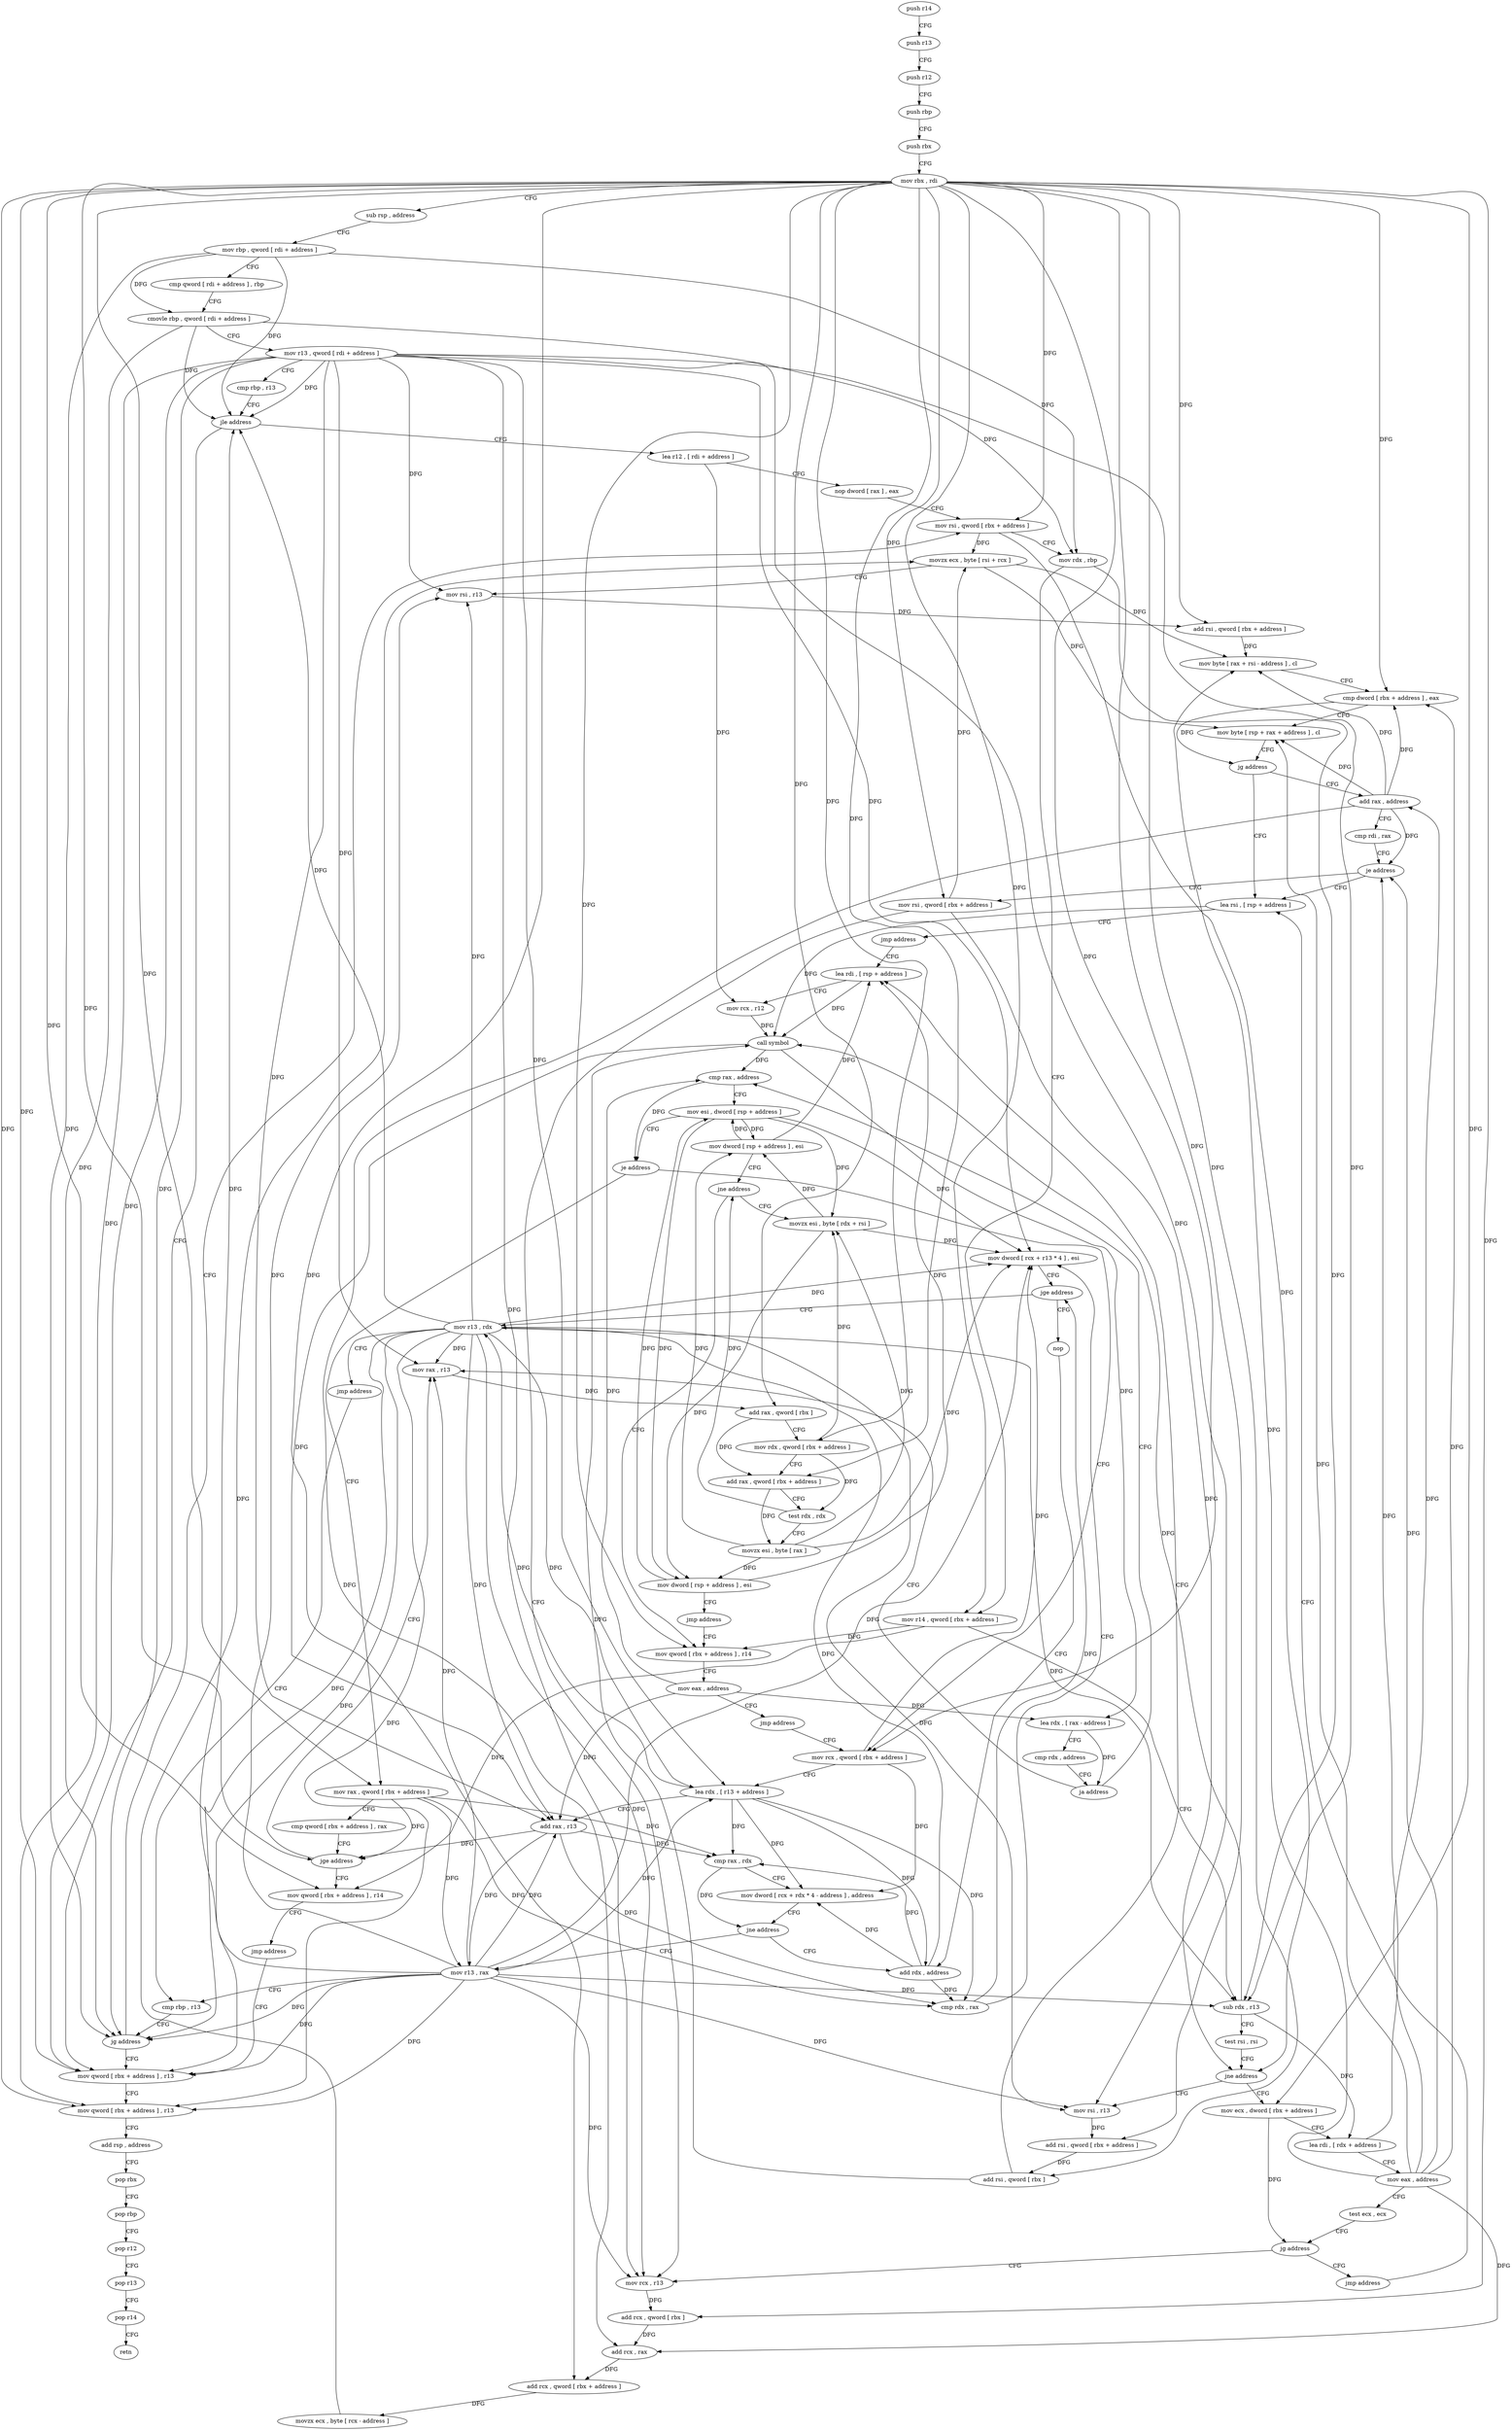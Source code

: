 digraph "func" {
"4323168" [label = "push r14" ]
"4323170" [label = "push r13" ]
"4323172" [label = "push r12" ]
"4323174" [label = "push rbp" ]
"4323175" [label = "push rbx" ]
"4323176" [label = "mov rbx , rdi" ]
"4323179" [label = "sub rsp , address" ]
"4323183" [label = "mov rbp , qword [ rdi + address ]" ]
"4323187" [label = "cmp qword [ rdi + address ] , rbp" ]
"4323191" [label = "cmovle rbp , qword [ rdi + address ]" ]
"4323196" [label = "mov r13 , qword [ rdi + address ]" ]
"4323200" [label = "cmp rbp , r13" ]
"4323203" [label = "jle address" ]
"4323337" [label = "mov qword [ rbx + address ] , r13" ]
"4323209" [label = "lea r12 , [ rdi + address ]" ]
"4323341" [label = "mov qword [ rbx + address ] , r13" ]
"4323345" [label = "add rsp , address" ]
"4323349" [label = "pop rbx" ]
"4323350" [label = "pop rbp" ]
"4323351" [label = "pop r12" ]
"4323353" [label = "pop r13" ]
"4323355" [label = "pop r14" ]
"4323357" [label = "retn" ]
"4323213" [label = "nop dword [ rax ] , eax" ]
"4323216" [label = "mov rsi , qword [ rbx + address ]" ]
"4323408" [label = "mov ecx , dword [ rbx + address ]" ]
"4323414" [label = "lea rdi , [ rdx + address ]" ]
"4323418" [label = "mov eax , address" ]
"4323423" [label = "test ecx , ecx" ]
"4323425" [label = "jg address" ]
"4323445" [label = "mov rcx , r13" ]
"4323427" [label = "jmp address" ]
"4323239" [label = "mov rsi , r13" ]
"4323242" [label = "add rsi , qword [ rbx + address ]" ]
"4323246" [label = "add rsi , qword [ rbx ]" ]
"4323249" [label = "lea rdi , [ rsp + address ]" ]
"4323448" [label = "add rcx , qword [ rbx ]" ]
"4323451" [label = "add rcx , rax" ]
"4323454" [label = "add rcx , qword [ rbx + address ]" ]
"4323458" [label = "movzx ecx , byte [ rcx - address ]" ]
"4323462" [label = "movzx ecx , byte [ rsi + rcx ]" ]
"4323466" [label = "mov rsi , r13" ]
"4323469" [label = "add rsi , qword [ rbx + address ]" ]
"4323473" [label = "mov byte [ rax + rsi - address ] , cl" ]
"4323477" [label = "cmp dword [ rbx + address ] , eax" ]
"4323483" [label = "mov byte [ rsp + rax + address ] , cl" ]
"4323487" [label = "jg address" ]
"4323432" [label = "add rax , address" ]
"4323489" [label = "lea rsi , [ rsp + address ]" ]
"4323360" [label = "mov rax , r13" ]
"4323363" [label = "add rax , qword [ rbx ]" ]
"4323366" [label = "mov rdx , qword [ rbx + address ]" ]
"4323370" [label = "add rax , qword [ rbx + address ]" ]
"4323374" [label = "test rdx , rdx" ]
"4323377" [label = "movzx esi , byte [ rax ]" ]
"4323380" [label = "mov dword [ rsp + address ] , esi" ]
"4323384" [label = "jne address" ]
"4323530" [label = "movzx esi , byte [ rdx + rsi ]" ]
"4323390" [label = "mov qword [ rbx + address ] , r14" ]
"4323272" [label = "cmp rax , address" ]
"4323276" [label = "mov esi , dword [ rsp + address ]" ]
"4323280" [label = "je address" ]
"4323499" [label = "mov rax , qword [ rbx + address ]" ]
"4323286" [label = "mov rcx , qword [ rbx + address ]" ]
"4323436" [label = "cmp rdi , rax" ]
"4323439" [label = "je address" ]
"4323441" [label = "mov rsi , qword [ rbx + address ]" ]
"4323494" [label = "jmp address" ]
"4323534" [label = "mov dword [ rsp + address ] , esi" ]
"4323538" [label = "jmp address" ]
"4323394" [label = "mov eax , address" ]
"4323399" [label = "jmp address" ]
"4323503" [label = "cmp qword [ rbx + address ] , rax" ]
"4323507" [label = "jge address" ]
"4323513" [label = "mov qword [ rbx + address ] , r14" ]
"4323290" [label = "lea rdx , [ r13 + address ]" ]
"4323294" [label = "add rax , r13" ]
"4323297" [label = "cmp rdx , rax" ]
"4323300" [label = "mov dword [ rcx + r13 * 4 ] , esi" ]
"4323304" [label = "jge address" ]
"4323522" [label = "mov r13 , rdx" ]
"4323310" [label = "nop" ]
"4323254" [label = "mov rcx , r12" ]
"4323257" [label = "call symbol" ]
"4323262" [label = "lea rdx , [ rax - address ]" ]
"4323266" [label = "cmp rdx , address" ]
"4323270" [label = "ja address" ]
"4323517" [label = "jmp address" ]
"4323525" [label = "jmp address" ]
"4323332" [label = "cmp rbp , r13" ]
"4323312" [label = "add rdx , address" ]
"4323335" [label = "jg address" ]
"4323316" [label = "cmp rax , rdx" ]
"4323319" [label = "mov dword [ rcx + rdx * 4 - address ] , address" ]
"4323327" [label = "jne address" ]
"4323329" [label = "mov r13 , rax" ]
"4323220" [label = "mov rdx , rbp" ]
"4323223" [label = "mov r14 , qword [ rbx + address ]" ]
"4323227" [label = "sub rdx , r13" ]
"4323230" [label = "test rsi , rsi" ]
"4323233" [label = "jne address" ]
"4323168" -> "4323170" [ label = "CFG" ]
"4323170" -> "4323172" [ label = "CFG" ]
"4323172" -> "4323174" [ label = "CFG" ]
"4323174" -> "4323175" [ label = "CFG" ]
"4323175" -> "4323176" [ label = "CFG" ]
"4323176" -> "4323179" [ label = "CFG" ]
"4323176" -> "4323337" [ label = "DFG" ]
"4323176" -> "4323341" [ label = "DFG" ]
"4323176" -> "4323216" [ label = "DFG" ]
"4323176" -> "4323223" [ label = "DFG" ]
"4323176" -> "4323408" [ label = "DFG" ]
"4323176" -> "4323242" [ label = "DFG" ]
"4323176" -> "4323246" [ label = "DFG" ]
"4323176" -> "4323448" [ label = "DFG" ]
"4323176" -> "4323454" [ label = "DFG" ]
"4323176" -> "4323469" [ label = "DFG" ]
"4323176" -> "4323477" [ label = "DFG" ]
"4323176" -> "4323363" [ label = "DFG" ]
"4323176" -> "4323366" [ label = "DFG" ]
"4323176" -> "4323370" [ label = "DFG" ]
"4323176" -> "4323441" [ label = "DFG" ]
"4323176" -> "4323390" [ label = "DFG" ]
"4323176" -> "4323499" [ label = "DFG" ]
"4323176" -> "4323507" [ label = "DFG" ]
"4323176" -> "4323286" [ label = "DFG" ]
"4323176" -> "4323513" [ label = "DFG" ]
"4323179" -> "4323183" [ label = "CFG" ]
"4323183" -> "4323187" [ label = "CFG" ]
"4323183" -> "4323191" [ label = "DFG" ]
"4323183" -> "4323203" [ label = "DFG" ]
"4323183" -> "4323220" [ label = "DFG" ]
"4323183" -> "4323335" [ label = "DFG" ]
"4323187" -> "4323191" [ label = "CFG" ]
"4323191" -> "4323196" [ label = "CFG" ]
"4323191" -> "4323203" [ label = "DFG" ]
"4323191" -> "4323220" [ label = "DFG" ]
"4323191" -> "4323335" [ label = "DFG" ]
"4323196" -> "4323200" [ label = "CFG" ]
"4323196" -> "4323203" [ label = "DFG" ]
"4323196" -> "4323337" [ label = "DFG" ]
"4323196" -> "4323341" [ label = "DFG" ]
"4323196" -> "4323227" [ label = "DFG" ]
"4323196" -> "4323239" [ label = "DFG" ]
"4323196" -> "4323445" [ label = "DFG" ]
"4323196" -> "4323466" [ label = "DFG" ]
"4323196" -> "4323360" [ label = "DFG" ]
"4323196" -> "4323290" [ label = "DFG" ]
"4323196" -> "4323294" [ label = "DFG" ]
"4323196" -> "4323300" [ label = "DFG" ]
"4323196" -> "4323335" [ label = "DFG" ]
"4323200" -> "4323203" [ label = "CFG" ]
"4323203" -> "4323337" [ label = "CFG" ]
"4323203" -> "4323209" [ label = "CFG" ]
"4323337" -> "4323341" [ label = "CFG" ]
"4323209" -> "4323213" [ label = "CFG" ]
"4323209" -> "4323254" [ label = "DFG" ]
"4323341" -> "4323345" [ label = "CFG" ]
"4323345" -> "4323349" [ label = "CFG" ]
"4323349" -> "4323350" [ label = "CFG" ]
"4323350" -> "4323351" [ label = "CFG" ]
"4323351" -> "4323353" [ label = "CFG" ]
"4323353" -> "4323355" [ label = "CFG" ]
"4323355" -> "4323357" [ label = "CFG" ]
"4323213" -> "4323216" [ label = "CFG" ]
"4323216" -> "4323220" [ label = "CFG" ]
"4323216" -> "4323233" [ label = "DFG" ]
"4323216" -> "4323462" [ label = "DFG" ]
"4323408" -> "4323414" [ label = "CFG" ]
"4323408" -> "4323425" [ label = "DFG" ]
"4323414" -> "4323418" [ label = "CFG" ]
"4323414" -> "4323439" [ label = "DFG" ]
"4323418" -> "4323423" [ label = "CFG" ]
"4323418" -> "4323451" [ label = "DFG" ]
"4323418" -> "4323473" [ label = "DFG" ]
"4323418" -> "4323477" [ label = "DFG" ]
"4323418" -> "4323483" [ label = "DFG" ]
"4323418" -> "4323432" [ label = "DFG" ]
"4323418" -> "4323439" [ label = "DFG" ]
"4323423" -> "4323425" [ label = "CFG" ]
"4323425" -> "4323445" [ label = "CFG" ]
"4323425" -> "4323427" [ label = "CFG" ]
"4323445" -> "4323448" [ label = "DFG" ]
"4323427" -> "4323489" [ label = "CFG" ]
"4323239" -> "4323242" [ label = "DFG" ]
"4323242" -> "4323246" [ label = "DFG" ]
"4323246" -> "4323249" [ label = "CFG" ]
"4323246" -> "4323257" [ label = "DFG" ]
"4323249" -> "4323254" [ label = "CFG" ]
"4323249" -> "4323257" [ label = "DFG" ]
"4323448" -> "4323451" [ label = "DFG" ]
"4323451" -> "4323454" [ label = "DFG" ]
"4323454" -> "4323458" [ label = "DFG" ]
"4323458" -> "4323462" [ label = "DFG" ]
"4323462" -> "4323466" [ label = "CFG" ]
"4323462" -> "4323473" [ label = "DFG" ]
"4323462" -> "4323483" [ label = "DFG" ]
"4323466" -> "4323469" [ label = "DFG" ]
"4323469" -> "4323473" [ label = "DFG" ]
"4323473" -> "4323477" [ label = "CFG" ]
"4323477" -> "4323483" [ label = "CFG" ]
"4323477" -> "4323487" [ label = "DFG" ]
"4323483" -> "4323487" [ label = "CFG" ]
"4323487" -> "4323432" [ label = "CFG" ]
"4323487" -> "4323489" [ label = "CFG" ]
"4323432" -> "4323436" [ label = "CFG" ]
"4323432" -> "4323451" [ label = "DFG" ]
"4323432" -> "4323477" [ label = "DFG" ]
"4323432" -> "4323473" [ label = "DFG" ]
"4323432" -> "4323483" [ label = "DFG" ]
"4323432" -> "4323439" [ label = "DFG" ]
"4323489" -> "4323494" [ label = "CFG" ]
"4323489" -> "4323257" [ label = "DFG" ]
"4323360" -> "4323363" [ label = "DFG" ]
"4323363" -> "4323366" [ label = "CFG" ]
"4323363" -> "4323370" [ label = "DFG" ]
"4323366" -> "4323370" [ label = "CFG" ]
"4323366" -> "4323374" [ label = "DFG" ]
"4323366" -> "4323530" [ label = "DFG" ]
"4323370" -> "4323374" [ label = "CFG" ]
"4323370" -> "4323377" [ label = "DFG" ]
"4323374" -> "4323377" [ label = "CFG" ]
"4323374" -> "4323384" [ label = "DFG" ]
"4323377" -> "4323380" [ label = "DFG" ]
"4323377" -> "4323530" [ label = "DFG" ]
"4323377" -> "4323534" [ label = "DFG" ]
"4323377" -> "4323300" [ label = "DFG" ]
"4323380" -> "4323384" [ label = "CFG" ]
"4323380" -> "4323249" [ label = "DFG" ]
"4323380" -> "4323276" [ label = "DFG" ]
"4323384" -> "4323530" [ label = "CFG" ]
"4323384" -> "4323390" [ label = "CFG" ]
"4323530" -> "4323534" [ label = "DFG" ]
"4323530" -> "4323380" [ label = "DFG" ]
"4323530" -> "4323300" [ label = "DFG" ]
"4323390" -> "4323394" [ label = "CFG" ]
"4323272" -> "4323276" [ label = "CFG" ]
"4323272" -> "4323280" [ label = "DFG" ]
"4323276" -> "4323280" [ label = "CFG" ]
"4323276" -> "4323380" [ label = "DFG" ]
"4323276" -> "4323530" [ label = "DFG" ]
"4323276" -> "4323534" [ label = "DFG" ]
"4323276" -> "4323300" [ label = "DFG" ]
"4323280" -> "4323499" [ label = "CFG" ]
"4323280" -> "4323286" [ label = "CFG" ]
"4323499" -> "4323503" [ label = "CFG" ]
"4323499" -> "4323507" [ label = "DFG" ]
"4323499" -> "4323297" [ label = "DFG" ]
"4323499" -> "4323316" [ label = "DFG" ]
"4323499" -> "4323329" [ label = "DFG" ]
"4323286" -> "4323290" [ label = "CFG" ]
"4323286" -> "4323300" [ label = "DFG" ]
"4323286" -> "4323319" [ label = "DFG" ]
"4323436" -> "4323439" [ label = "CFG" ]
"4323439" -> "4323489" [ label = "CFG" ]
"4323439" -> "4323441" [ label = "CFG" ]
"4323441" -> "4323445" [ label = "CFG" ]
"4323441" -> "4323233" [ label = "DFG" ]
"4323441" -> "4323462" [ label = "DFG" ]
"4323494" -> "4323249" [ label = "CFG" ]
"4323534" -> "4323538" [ label = "CFG" ]
"4323534" -> "4323249" [ label = "DFG" ]
"4323534" -> "4323276" [ label = "DFG" ]
"4323538" -> "4323390" [ label = "CFG" ]
"4323394" -> "4323399" [ label = "CFG" ]
"4323394" -> "4323262" [ label = "DFG" ]
"4323394" -> "4323272" [ label = "DFG" ]
"4323394" -> "4323294" [ label = "DFG" ]
"4323399" -> "4323286" [ label = "CFG" ]
"4323503" -> "4323507" [ label = "CFG" ]
"4323507" -> "4323360" [ label = "CFG" ]
"4323507" -> "4323513" [ label = "CFG" ]
"4323513" -> "4323517" [ label = "CFG" ]
"4323290" -> "4323294" [ label = "CFG" ]
"4323290" -> "4323297" [ label = "DFG" ]
"4323290" -> "4323522" [ label = "DFG" ]
"4323290" -> "4323312" [ label = "DFG" ]
"4323290" -> "4323316" [ label = "DFG" ]
"4323290" -> "4323319" [ label = "DFG" ]
"4323294" -> "4323297" [ label = "DFG" ]
"4323294" -> "4323507" [ label = "DFG" ]
"4323294" -> "4323316" [ label = "DFG" ]
"4323294" -> "4323329" [ label = "DFG" ]
"4323297" -> "4323300" [ label = "CFG" ]
"4323297" -> "4323304" [ label = "DFG" ]
"4323300" -> "4323304" [ label = "CFG" ]
"4323304" -> "4323522" [ label = "CFG" ]
"4323304" -> "4323310" [ label = "CFG" ]
"4323522" -> "4323525" [ label = "CFG" ]
"4323522" -> "4323203" [ label = "DFG" ]
"4323522" -> "4323337" [ label = "DFG" ]
"4323522" -> "4323341" [ label = "DFG" ]
"4323522" -> "4323227" [ label = "DFG" ]
"4323522" -> "4323239" [ label = "DFG" ]
"4323522" -> "4323445" [ label = "DFG" ]
"4323522" -> "4323466" [ label = "DFG" ]
"4323522" -> "4323360" [ label = "DFG" ]
"4323522" -> "4323290" [ label = "DFG" ]
"4323522" -> "4323294" [ label = "DFG" ]
"4323522" -> "4323300" [ label = "DFG" ]
"4323522" -> "4323335" [ label = "DFG" ]
"4323310" -> "4323312" [ label = "CFG" ]
"4323254" -> "4323257" [ label = "DFG" ]
"4323257" -> "4323262" [ label = "DFG" ]
"4323257" -> "4323272" [ label = "DFG" ]
"4323257" -> "4323294" [ label = "DFG" ]
"4323262" -> "4323266" [ label = "CFG" ]
"4323262" -> "4323270" [ label = "DFG" ]
"4323266" -> "4323270" [ label = "CFG" ]
"4323270" -> "4323360" [ label = "CFG" ]
"4323270" -> "4323272" [ label = "CFG" ]
"4323517" -> "4323337" [ label = "CFG" ]
"4323525" -> "4323332" [ label = "CFG" ]
"4323332" -> "4323335" [ label = "CFG" ]
"4323312" -> "4323316" [ label = "DFG" ]
"4323312" -> "4323522" [ label = "DFG" ]
"4323312" -> "4323297" [ label = "DFG" ]
"4323312" -> "4323319" [ label = "DFG" ]
"4323335" -> "4323216" [ label = "CFG" ]
"4323335" -> "4323337" [ label = "CFG" ]
"4323316" -> "4323319" [ label = "CFG" ]
"4323316" -> "4323327" [ label = "DFG" ]
"4323319" -> "4323327" [ label = "CFG" ]
"4323327" -> "4323312" [ label = "CFG" ]
"4323327" -> "4323329" [ label = "CFG" ]
"4323329" -> "4323332" [ label = "CFG" ]
"4323329" -> "4323203" [ label = "DFG" ]
"4323329" -> "4323337" [ label = "DFG" ]
"4323329" -> "4323341" [ label = "DFG" ]
"4323329" -> "4323227" [ label = "DFG" ]
"4323329" -> "4323239" [ label = "DFG" ]
"4323329" -> "4323445" [ label = "DFG" ]
"4323329" -> "4323466" [ label = "DFG" ]
"4323329" -> "4323360" [ label = "DFG" ]
"4323329" -> "4323290" [ label = "DFG" ]
"4323329" -> "4323294" [ label = "DFG" ]
"4323329" -> "4323335" [ label = "DFG" ]
"4323329" -> "4323300" [ label = "DFG" ]
"4323220" -> "4323223" [ label = "CFG" ]
"4323220" -> "4323227" [ label = "DFG" ]
"4323223" -> "4323227" [ label = "CFG" ]
"4323223" -> "4323390" [ label = "DFG" ]
"4323223" -> "4323513" [ label = "DFG" ]
"4323227" -> "4323230" [ label = "CFG" ]
"4323227" -> "4323414" [ label = "DFG" ]
"4323227" -> "4323257" [ label = "DFG" ]
"4323230" -> "4323233" [ label = "CFG" ]
"4323233" -> "4323408" [ label = "CFG" ]
"4323233" -> "4323239" [ label = "CFG" ]
}
